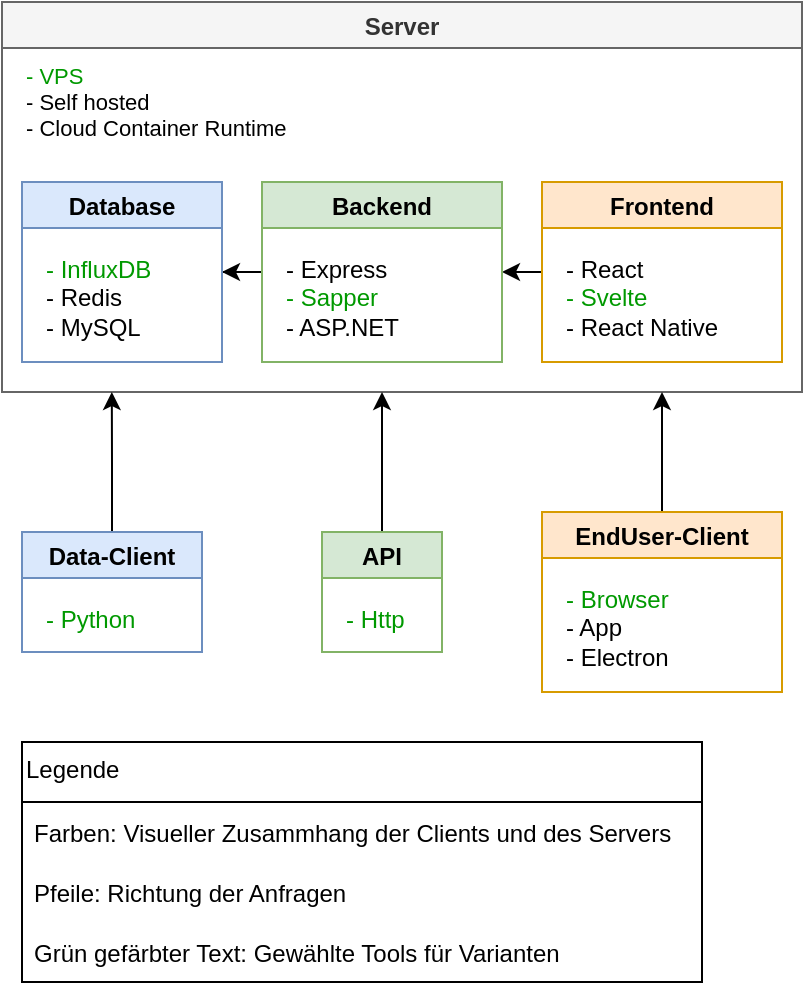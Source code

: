 <mxfile version="15.3.7" type="device"><diagram id="8Qg_nIMV9OB8rsXuzSRV" name="Page-1"><mxGraphModel dx="981" dy="550" grid="1" gridSize="10" guides="1" tooltips="1" connect="1" arrows="1" fold="1" page="1" pageScale="1" pageWidth="827" pageHeight="1169" math="0" shadow="0"><root><mxCell id="0"/><mxCell id="1" parent="0"/><mxCell id="92gVsKrRBEqgrs6ssSv0-2" value="Server" style="swimlane;fillColor=#f5f5f5;strokeColor=#666666;fontColor=#333333;" vertex="1" parent="1"><mxGeometry x="140" y="70" width="400" height="195" as="geometry"/></mxCell><mxCell id="92gVsKrRBEqgrs6ssSv0-21" style="edgeStyle=orthogonalEdgeStyle;rounded=0;orthogonalLoop=1;jettySize=auto;html=1;exitX=0;exitY=0.5;exitDx=0;exitDy=0;entryX=1;entryY=0.5;entryDx=0;entryDy=0;" edge="1" parent="92gVsKrRBEqgrs6ssSv0-2" source="92gVsKrRBEqgrs6ssSv0-12" target="92gVsKrRBEqgrs6ssSv0-9"><mxGeometry relative="1" as="geometry"/></mxCell><mxCell id="92gVsKrRBEqgrs6ssSv0-12" value="Frontend" style="swimlane;fillColor=#ffe6cc;strokeColor=#d79b00;" vertex="1" parent="92gVsKrRBEqgrs6ssSv0-2"><mxGeometry x="270" y="90" width="120" height="90" as="geometry"/></mxCell><mxCell id="92gVsKrRBEqgrs6ssSv0-13" value="- React&lt;br&gt;&lt;font color=&quot;#009900&quot;&gt;- Svelte&lt;br&gt;&lt;/font&gt;- React Native" style="text;html=1;strokeColor=none;fillColor=none;align=left;verticalAlign=top;whiteSpace=wrap;rounded=0;" vertex="1" parent="92gVsKrRBEqgrs6ssSv0-12"><mxGeometry x="10" y="30" width="100" height="50" as="geometry"/></mxCell><mxCell id="92gVsKrRBEqgrs6ssSv0-30" style="edgeStyle=orthogonalEdgeStyle;rounded=0;orthogonalLoop=1;jettySize=auto;html=1;entryX=1;entryY=0.5;entryDx=0;entryDy=0;" edge="1" parent="92gVsKrRBEqgrs6ssSv0-2" source="92gVsKrRBEqgrs6ssSv0-9" target="92gVsKrRBEqgrs6ssSv0-1"><mxGeometry relative="1" as="geometry"/></mxCell><mxCell id="92gVsKrRBEqgrs6ssSv0-9" value="Backend" style="swimlane;fillColor=#d5e8d4;strokeColor=#82b366;" vertex="1" parent="92gVsKrRBEqgrs6ssSv0-2"><mxGeometry x="130" y="90" width="120" height="90" as="geometry"/></mxCell><mxCell id="92gVsKrRBEqgrs6ssSv0-10" value="- Express&lt;br&gt;&lt;font color=&quot;#009900&quot;&gt;- Sapper&lt;br&gt;&lt;/font&gt;- ASP.NET" style="text;html=1;strokeColor=none;fillColor=none;align=left;verticalAlign=top;whiteSpace=wrap;rounded=0;" vertex="1" parent="92gVsKrRBEqgrs6ssSv0-9"><mxGeometry x="10" y="30" width="100" height="50" as="geometry"/></mxCell><mxCell id="92gVsKrRBEqgrs6ssSv0-1" value="Database" style="swimlane;fillColor=#dae8fc;strokeColor=#6c8ebf;" vertex="1" parent="92gVsKrRBEqgrs6ssSv0-2"><mxGeometry x="10" y="90" width="100" height="90" as="geometry"/></mxCell><mxCell id="92gVsKrRBEqgrs6ssSv0-5" value="&lt;font color=&quot;#009900&quot;&gt;- InfluxDB&lt;br&gt;&lt;/font&gt;- Redis&lt;br&gt;- MySQL" style="text;html=1;strokeColor=none;fillColor=none;align=left;verticalAlign=top;whiteSpace=wrap;rounded=0;" vertex="1" parent="92gVsKrRBEqgrs6ssSv0-1"><mxGeometry x="10" y="30" width="80" height="50" as="geometry"/></mxCell><mxCell id="92gVsKrRBEqgrs6ssSv0-46" value="&lt;font color=&quot;#009900&quot;&gt;- VPS&amp;nbsp;&lt;br&gt;&lt;/font&gt;- Self hosted&lt;br&gt;- Cloud Container Runtime" style="text;html=1;align=left;verticalAlign=middle;resizable=0;points=[];autosize=1;strokeColor=none;fillColor=none;fontSize=11;" vertex="1" parent="92gVsKrRBEqgrs6ssSv0-2"><mxGeometry x="10" y="30" width="150" height="40" as="geometry"/></mxCell><mxCell id="92gVsKrRBEqgrs6ssSv0-35" style="edgeStyle=orthogonalEdgeStyle;rounded=0;orthogonalLoop=1;jettySize=auto;html=1;exitX=0.5;exitY=0;exitDx=0;exitDy=0;" edge="1" parent="1" source="92gVsKrRBEqgrs6ssSv0-7"><mxGeometry relative="1" as="geometry"><mxPoint x="194.905" y="265" as="targetPoint"/></mxGeometry></mxCell><mxCell id="92gVsKrRBEqgrs6ssSv0-7" value="Data-Client" style="swimlane;fillColor=#dae8fc;strokeColor=#6c8ebf;" vertex="1" parent="1"><mxGeometry x="150" y="335" width="90" height="60" as="geometry"/></mxCell><mxCell id="92gVsKrRBEqgrs6ssSv0-8" value="&lt;font color=&quot;#009900&quot;&gt;- Python&lt;/font&gt;" style="text;html=1;strokeColor=none;fillColor=none;align=left;verticalAlign=top;whiteSpace=wrap;rounded=0;" vertex="1" parent="92gVsKrRBEqgrs6ssSv0-7"><mxGeometry x="10" y="30" width="70" height="20" as="geometry"/></mxCell><mxCell id="92gVsKrRBEqgrs6ssSv0-39" style="edgeStyle=orthogonalEdgeStyle;rounded=0;orthogonalLoop=1;jettySize=auto;html=1;" edge="1" parent="1" source="92gVsKrRBEqgrs6ssSv0-23"><mxGeometry relative="1" as="geometry"><mxPoint x="330" y="265" as="targetPoint"/></mxGeometry></mxCell><mxCell id="92gVsKrRBEqgrs6ssSv0-23" value="API" style="swimlane;fillColor=#d5e8d4;strokeColor=#82b366;" vertex="1" parent="1"><mxGeometry x="300" y="335" width="60" height="60" as="geometry"/></mxCell><mxCell id="92gVsKrRBEqgrs6ssSv0-24" value="&lt;font color=&quot;#009900&quot;&gt;- Http&lt;/font&gt;" style="text;html=1;strokeColor=none;fillColor=none;align=left;verticalAlign=top;whiteSpace=wrap;rounded=0;" vertex="1" parent="92gVsKrRBEqgrs6ssSv0-23"><mxGeometry x="10" y="30" width="40" height="20" as="geometry"/></mxCell><mxCell id="92gVsKrRBEqgrs6ssSv0-38" style="edgeStyle=orthogonalEdgeStyle;rounded=0;orthogonalLoop=1;jettySize=auto;html=1;" edge="1" parent="1" source="92gVsKrRBEqgrs6ssSv0-25"><mxGeometry relative="1" as="geometry"><mxPoint x="470" y="265" as="targetPoint"/></mxGeometry></mxCell><mxCell id="92gVsKrRBEqgrs6ssSv0-25" value="EndUser-Client" style="swimlane;fillColor=#ffe6cc;strokeColor=#d79b00;" vertex="1" parent="1"><mxGeometry x="410" y="325" width="120" height="90" as="geometry"/></mxCell><mxCell id="92gVsKrRBEqgrs6ssSv0-26" value="&lt;font color=&quot;#009900&quot;&gt;- Browser&lt;br&gt;&lt;/font&gt;- App&lt;br&gt;- Electron" style="text;html=1;strokeColor=none;fillColor=none;align=left;verticalAlign=top;whiteSpace=wrap;rounded=0;" vertex="1" parent="92gVsKrRBEqgrs6ssSv0-25"><mxGeometry x="10" y="30" width="100" height="50" as="geometry"/></mxCell><mxCell id="92gVsKrRBEqgrs6ssSv0-41" value="Legende" style="swimlane;fontStyle=0;childLayout=stackLayout;horizontal=1;startSize=30;horizontalStack=0;resizeParent=1;resizeParentMax=0;resizeLast=0;collapsible=1;marginBottom=0;labelBackgroundColor=none;fillColor=none;align=left;verticalAlign=top;" vertex="1" parent="1"><mxGeometry x="150" y="440" width="340" height="120" as="geometry"/></mxCell><mxCell id="92gVsKrRBEqgrs6ssSv0-42" value="Farben: Visueller Zusammhang der Clients und des Servers" style="text;strokeColor=none;fillColor=none;align=left;verticalAlign=middle;spacingLeft=4;spacingRight=4;overflow=hidden;points=[[0,0.5],[1,0.5]];portConstraint=eastwest;rotatable=0;" vertex="1" parent="92gVsKrRBEqgrs6ssSv0-41"><mxGeometry y="30" width="340" height="30" as="geometry"/></mxCell><mxCell id="92gVsKrRBEqgrs6ssSv0-43" value="Pfeile: Richtung der Anfragen" style="text;strokeColor=none;fillColor=none;align=left;verticalAlign=middle;spacingLeft=4;spacingRight=4;overflow=hidden;points=[[0,0.5],[1,0.5]];portConstraint=eastwest;rotatable=0;" vertex="1" parent="92gVsKrRBEqgrs6ssSv0-41"><mxGeometry y="60" width="340" height="30" as="geometry"/></mxCell><mxCell id="92gVsKrRBEqgrs6ssSv0-44" value="Grün gefärbter Text: Gewählte Tools für Varianten" style="text;strokeColor=none;fillColor=none;align=left;verticalAlign=middle;spacingLeft=4;spacingRight=4;overflow=hidden;points=[[0,0.5],[1,0.5]];portConstraint=eastwest;rotatable=0;" vertex="1" parent="92gVsKrRBEqgrs6ssSv0-41"><mxGeometry y="90" width="340" height="30" as="geometry"/></mxCell></root></mxGraphModel></diagram></mxfile>